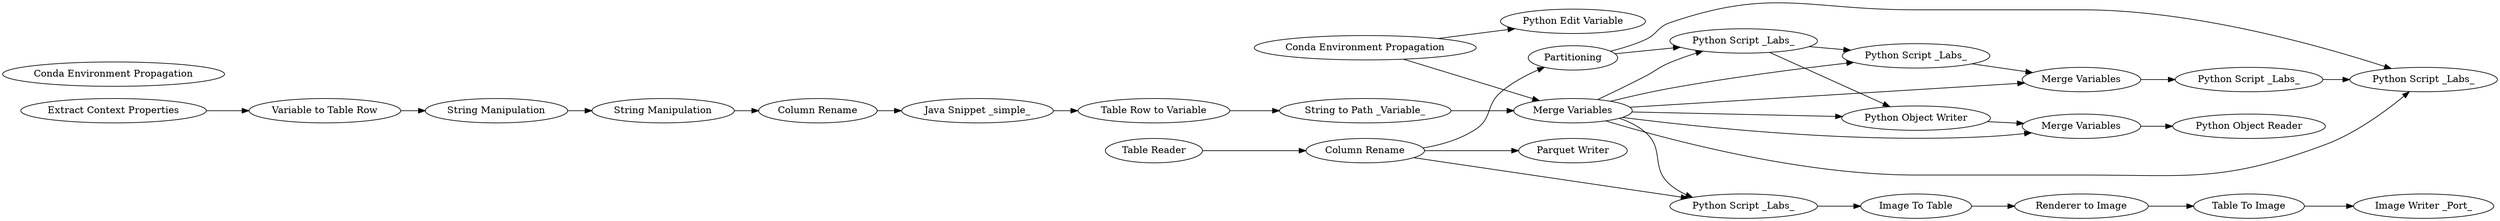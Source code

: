 digraph {
	3 [label="Python Object Writer"]
	5 [label="Column Rename"]
	6 [label=Partitioning]
	7 [label="Python Object Reader"]
	56 [label="Extract Context Properties"]
	104 [label="Conda Environment Propagation"]
	105 [label="Merge Variables"]
	247 [label="Table Reader"]
	251 [label="Python Script _Labs_"]
	252 [label="Python Script _Labs_"]
	46 [label="Java Snippet _simple_"]
	47 [label="String Manipulation"]
	48 [label="String Manipulation"]
	57 [label="Variable to Table Row"]
	248 [label="Column Rename"]
	249 [label="Table Row to Variable"]
	250 [label="String to Path _Variable_"]
	254 [label="Python Script _Labs_"]
	255 [label="Python Script _Labs_"]
	256 [label="Merge Variables"]
	257 [label="Image To Table"]
	258 [label="Renderer to Image"]
	259 [label="Table To Image"]
	2400 [label="Image Writer _Port_"]
	2401 [label="Python Script _Labs_"]
	2402 [label="Merge Variables"]
	2403 [label="Parquet Writer"]
	2404 [label="Conda Environment Propagation"]
	2405 [label="Python Edit Variable"]
	46 -> 249
	47 -> 248
	48 -> 47
	57 -> 48
	248 -> 46
	249 -> 250
	3 -> 2402
	5 -> 6
	5 -> 2401
	5 -> 2403
	6 -> 252
	6 -> 251
	56 -> 57
	104 -> 105
	104 -> 2405
	105 -> 2401
	105 -> 2402
	105 -> 251
	105 -> 252
	105 -> 254
	105 -> 256
	105 -> 3
	247 -> 5
	251 -> 254
	251 -> 3
	250 -> 105
	254 -> 256
	255 -> 252
	256 -> 255
	257 -> 258
	258 -> 259
	259 -> 2400
	2401 -> 257
	2402 -> 7
	rankdir=LR
}
